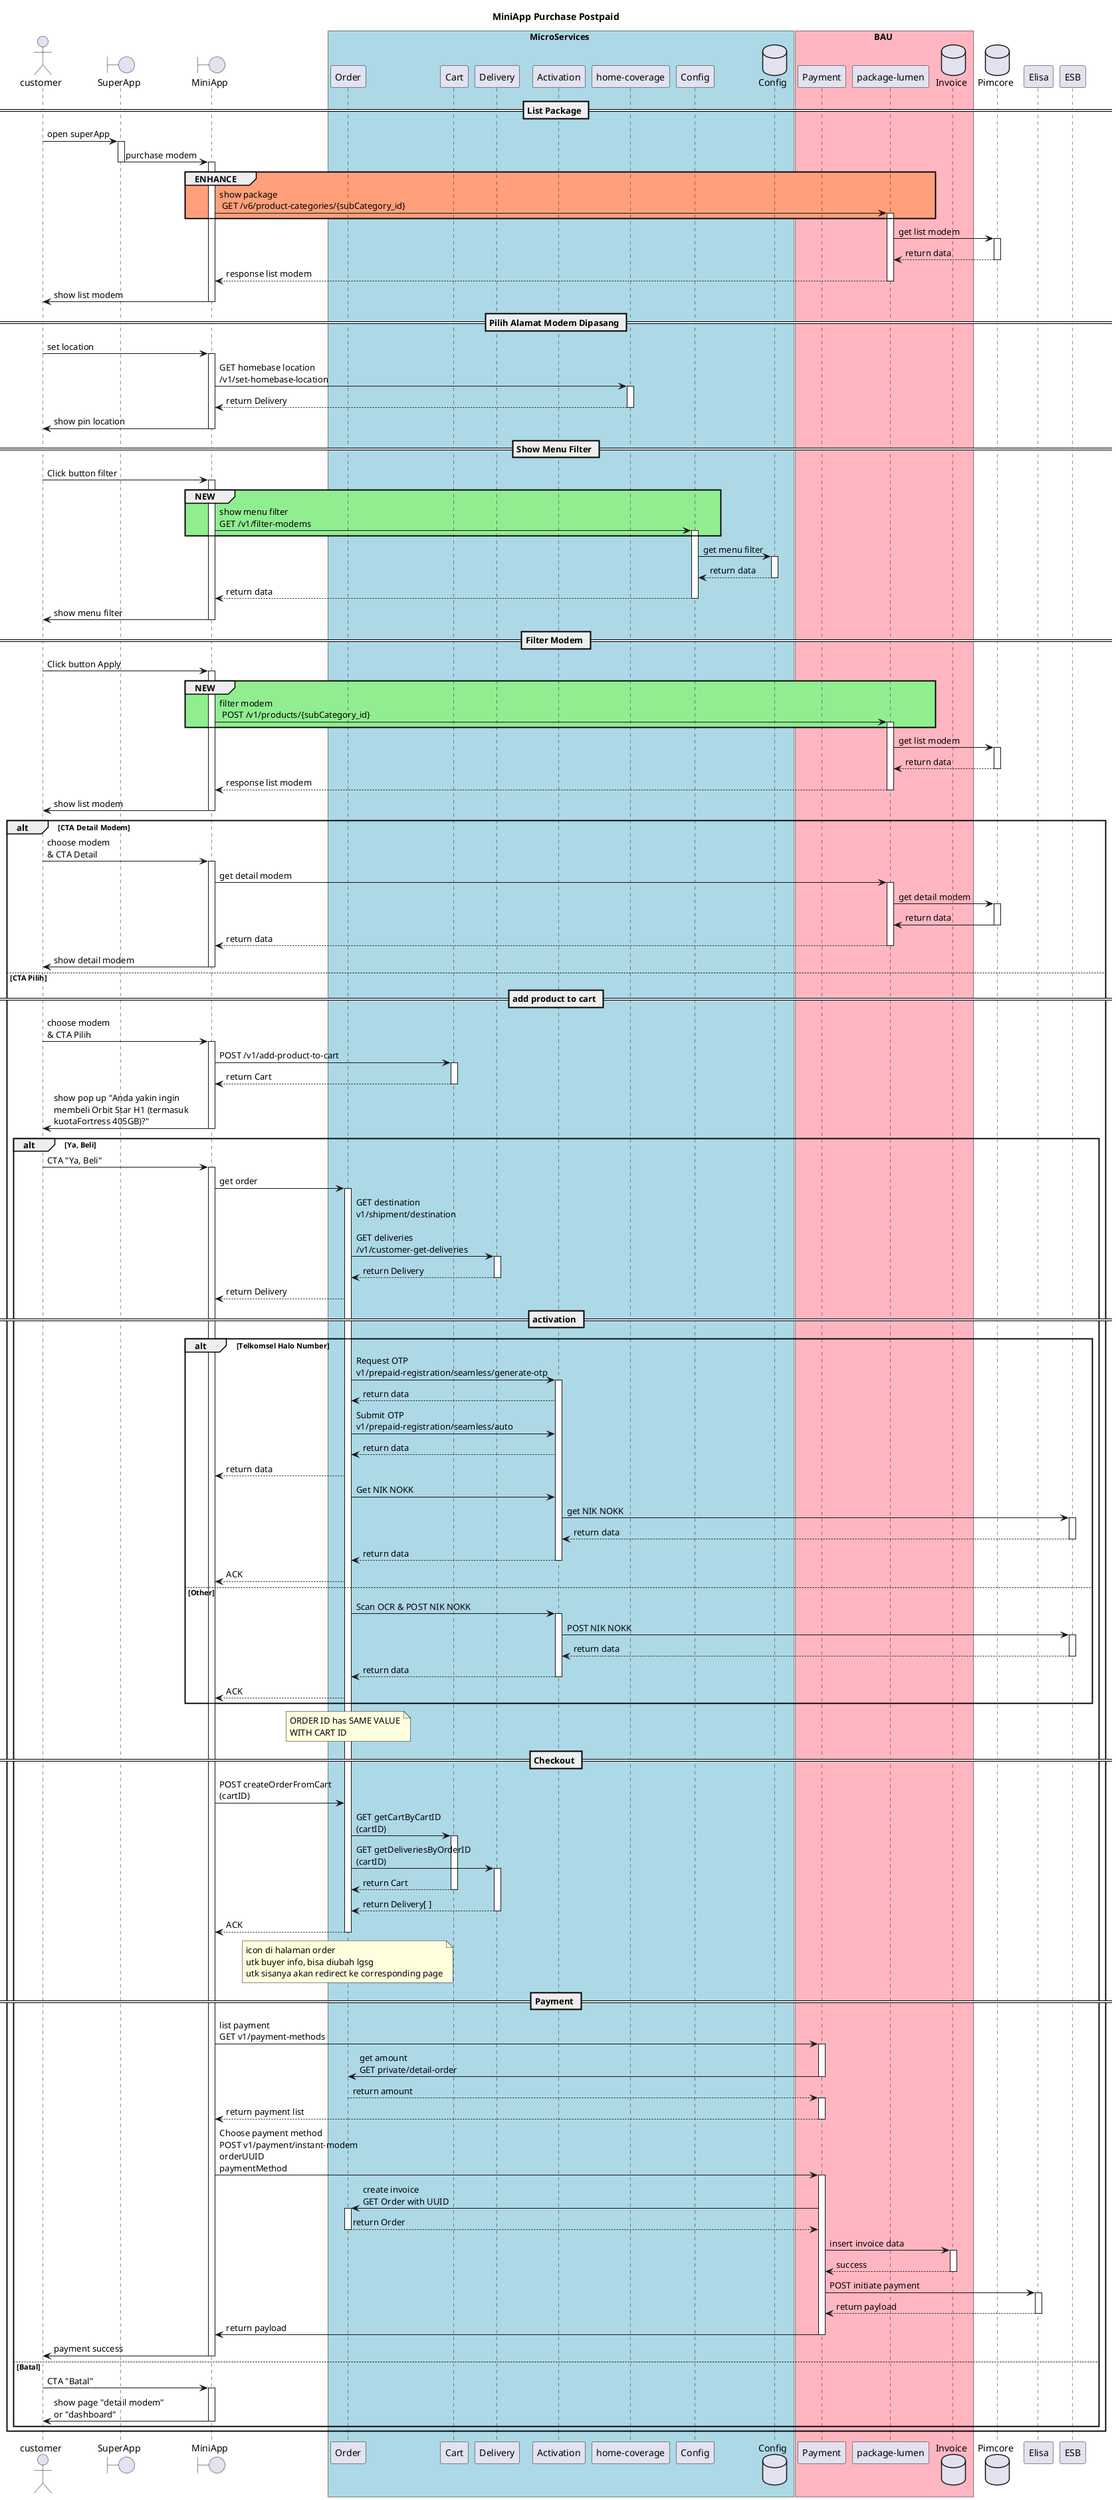 @startuml Checkout
title MiniApp Purchase Postpaid

actor customer as cust
boundary "SuperApp" as feSA
boundary "MiniApp" as fe
box MicroServices #LightBlue
participant "Order" as msOrder
participant "Cart" as msCart
participant "Delivery" as msDelivery
participant "Activation" as msActivation
participant "home-coverage" as msHomeCoverage
participant "Config" as Config
database "Config" as DBPConfig

end box
box BAU #LightPink
participant "Payment" as bauPayment
participant "package-lumen" as Package
database "Invoice" as invoice
end box
database "Pimcore" as DBPimcore
participant "Elisa" as elisa
participant "ESB" as ESB

== List Package ==
cust-> feSA ++: open superApp
feSA->fe--++: purchase modem
group #LightSalmon ENHANCE
    fe -> Package ++ : show package \n GET /v6/product-categories/{subCategory_id}
end
Package -> DBPimcore ++: get list modem
DBPimcore --> Package --: return data
Package --> fe -- : response list modem
fe -> cust --: show list modem

== Pilih Alamat Modem Dipasang ==

cust-> fe++: set location
fe -> msHomeCoverage ++: GET homebase location\n/v1/set-homebase-location
msHomeCoverage --> fe -- : return Delivery
fe->cust--: show pin location

== Show Menu Filter ==

cust -> fe ++: Click button filter
group #LightGreen NEW
    fe -> Config ++ : show menu filter \nGET /v1/filter-modems
end
Config -> DBPConfig ++ : get menu filter
DBPConfig --> Config -- : return data
Config --> fe --: return data
fe -> cust --: show menu filter

== Filter Modem ==
cust -> fe ++: Click button Apply
group #LightGreen NEW
    fe -> Package ++ : filter modem \n POST /v1/products/{subCategory_id}
end
Package -> DBPimcore ++: get list modem
DBPimcore --> Package --: return data
Package --> fe -- : response list modem
fe -> cust --: show list modem

' == Purchase Postpaid ==
alt CTA Detail Modem
    cust->fe++: choose modem \n& CTA Detail
    fe->Package++: get detail modem
    Package->DBPimcore++: get detail modem
    DBPimcore->Package--:return data
    Package-->fe--:return data
    fe->cust--: show detail modem
else CTA Pilih
== add product to cart ==
    cust->fe++: choose modem \n& CTA Pilih
    fe -> msCart ++: POST /v1/add-product-to-cart
    msCart --> fe--: return Cart
    fe->cust --: show pop up "Anda yakin ingin \nmembeli Orbit Star H1 (termasuk\nkuotaFortress 405GB)?"
    alt Ya, Beli
        cust->fe ++: CTA "Ya, Beli"
        fe->msOrder++:get order
        msOrder -> msDelivery ++: GET destination\nv1/shipment/destination\n\nGET deliveries\n/v1/customer-get-deliveries
        msDelivery --> msOrder -- : return Delivery
        msOrder --> fe : return Delivery
        == activation ==
        alt Telkomsel Halo Number
            msOrder-> msActivation++: Request OTP \nv1/prepaid-registration/seamless/generate-otp
            msActivation-->msOrder: return data
            msOrder->msActivation: Submit OTP\nv1/prepaid-registration/seamless/auto
            msActivation-->msOrder: return data
            msOrder --> fe  : return data
            msOrder->msActivation: Get NIK NOKK
            msActivation->ESB++ : get NIK NOKK
            ESB-->msActivation --: return data
            msActivation-->msOrder--: return data
            msOrder --> fe : ACK
        else Other
            msOrder->msActivation++: Scan OCR & POST NIK NOKK
            msActivation->ESB++ : POST NIK NOKK
            ESB-->msActivation --: return data
            msActivation-->msOrder--: return data
            msOrder --> fe : ACK
        end
        
        note over msOrder
        ORDER ID has SAME VALUE
        WITH CART ID
        end note

        == Checkout ==
        activate fe
        fe -> msOrder : POST createOrderFromCart \n(cartID)
        msOrder -> msCart ++: GET getCartByCartID \n(cartID)
        msOrder -> msDelivery ++: GET getDeliveriesByOrderID \n(cartID)
        msCart --> msOrder -- : return Cart
        msDelivery --> msOrder -- : return Delivery[ ]
        msOrder --> fe --: ACK

        note over msOrder
            icon di halaman order
            utk buyer info, bisa diubah lgsg
            utk sisanya akan redirect ke corresponding page
        end note

        == Payment ==
        fe->bauPayment++:list payment\nGET v1/payment-methods
        bauPayment->msOrder--: get amount\nGET private/detail-order
        msOrder-->bauPayment--++:return amount
        bauPayment-->fe--: return payment list
        fe->bauPayment++:Choose payment method\nPOST v1/payment/instant-modem\norderUUID\npaymentMethod
        bauPayment->msOrder++:create invoice\nGET Order with UUID
        msOrder-->bauPayment--: return Order
        bauPayment->invoice++: insert invoice data
        invoice-->bauPayment--: success
        bauPayment->elisa++: POST initiate payment
        elisa-->bauPayment--: return payload
        bauPayment->fe--:return payload
        fe->cust--:payment success
    else Batal
        cust->fe ++: CTA "Batal"
        fe->cust--: show page "detail modem" \nor "dashboard"
    end
end
@enduml